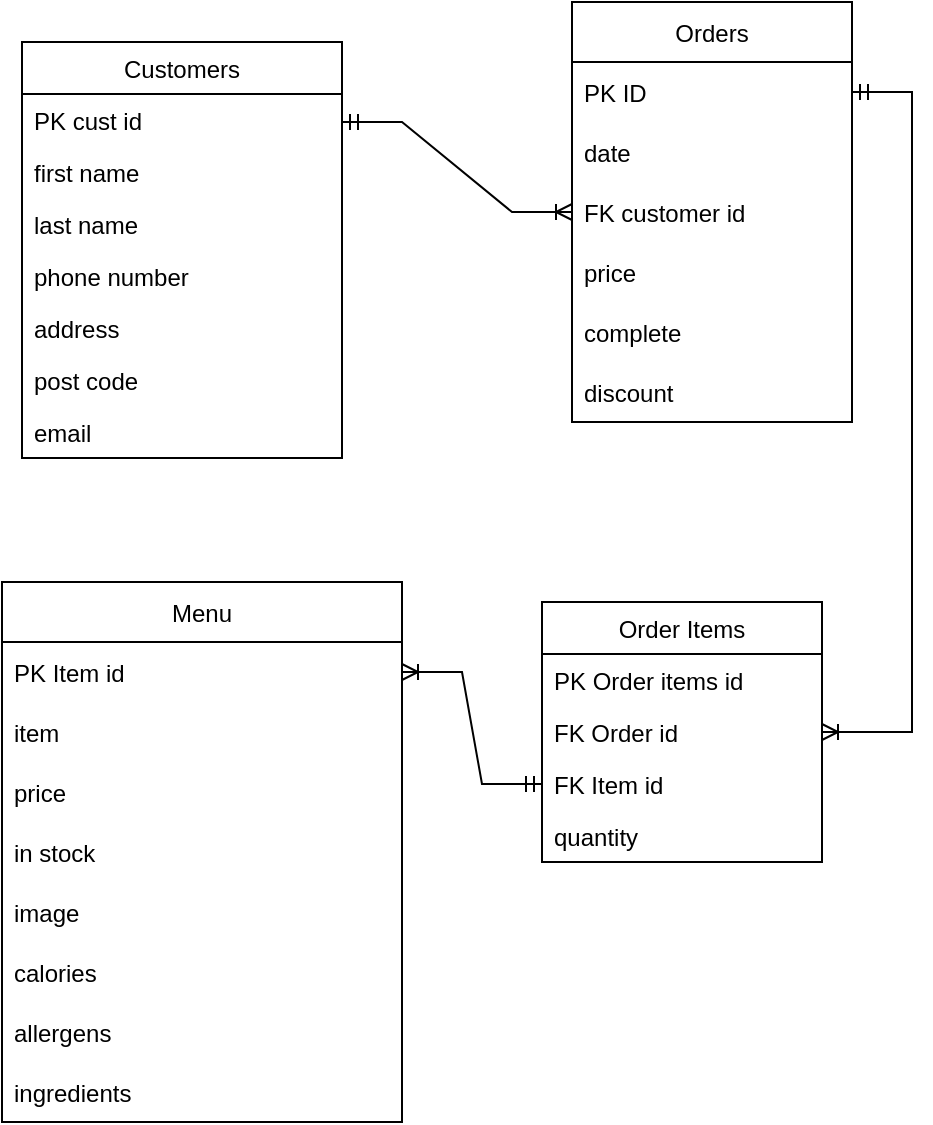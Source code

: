 <mxfile version="20.3.3" type="device"><diagram id="SpidWiOkzRL_dolXl-iy" name="Page-1"><mxGraphModel dx="526" dy="450" grid="1" gridSize="10" guides="1" tooltips="1" connect="1" arrows="1" fold="1" page="1" pageScale="1" pageWidth="850" pageHeight="1100" math="0" shadow="0"><root><mxCell id="0"/><mxCell id="1" parent="0"/><mxCell id="k_p11aE7fIs-qhONr2Nt-7" value="Customers" style="swimlane;fontStyle=0;childLayout=stackLayout;horizontal=1;startSize=26;fillColor=none;horizontalStack=0;resizeParent=1;resizeParentMax=0;resizeLast=0;collapsible=1;marginBottom=0;" vertex="1" parent="1"><mxGeometry x="80" y="80" width="160" height="208" as="geometry"/></mxCell><mxCell id="k_p11aE7fIs-qhONr2Nt-8" value="PK cust id" style="text;strokeColor=none;fillColor=none;align=left;verticalAlign=top;spacingLeft=4;spacingRight=4;overflow=hidden;rotatable=0;points=[[0,0.5],[1,0.5]];portConstraint=eastwest;" vertex="1" parent="k_p11aE7fIs-qhONr2Nt-7"><mxGeometry y="26" width="160" height="26" as="geometry"/></mxCell><mxCell id="k_p11aE7fIs-qhONr2Nt-9" value="first name    " style="text;strokeColor=none;fillColor=none;align=left;verticalAlign=top;spacingLeft=4;spacingRight=4;overflow=hidden;rotatable=0;points=[[0,0.5],[1,0.5]];portConstraint=eastwest;" vertex="1" parent="k_p11aE7fIs-qhONr2Nt-7"><mxGeometry y="52" width="160" height="26" as="geometry"/></mxCell><mxCell id="k_p11aE7fIs-qhONr2Nt-10" value="last name" style="text;strokeColor=none;fillColor=none;align=left;verticalAlign=top;spacingLeft=4;spacingRight=4;overflow=hidden;rotatable=0;points=[[0,0.5],[1,0.5]];portConstraint=eastwest;" vertex="1" parent="k_p11aE7fIs-qhONr2Nt-7"><mxGeometry y="78" width="160" height="26" as="geometry"/></mxCell><mxCell id="k_p11aE7fIs-qhONr2Nt-14" value="phone number" style="text;strokeColor=none;fillColor=none;align=left;verticalAlign=top;spacingLeft=4;spacingRight=4;overflow=hidden;rotatable=0;points=[[0,0.5],[1,0.5]];portConstraint=eastwest;" vertex="1" parent="k_p11aE7fIs-qhONr2Nt-7"><mxGeometry y="104" width="160" height="26" as="geometry"/></mxCell><mxCell id="k_p11aE7fIs-qhONr2Nt-11" value="address" style="text;strokeColor=none;fillColor=none;align=left;verticalAlign=top;spacingLeft=4;spacingRight=4;overflow=hidden;rotatable=0;points=[[0,0.5],[1,0.5]];portConstraint=eastwest;" vertex="1" parent="k_p11aE7fIs-qhONr2Nt-7"><mxGeometry y="130" width="160" height="26" as="geometry"/></mxCell><mxCell id="k_p11aE7fIs-qhONr2Nt-12" value="post code" style="text;strokeColor=none;fillColor=none;align=left;verticalAlign=top;spacingLeft=4;spacingRight=4;overflow=hidden;rotatable=0;points=[[0,0.5],[1,0.5]];portConstraint=eastwest;" vertex="1" parent="k_p11aE7fIs-qhONr2Nt-7"><mxGeometry y="156" width="160" height="26" as="geometry"/></mxCell><mxCell id="k_p11aE7fIs-qhONr2Nt-13" value="email" style="text;strokeColor=none;fillColor=none;align=left;verticalAlign=top;spacingLeft=4;spacingRight=4;overflow=hidden;rotatable=0;points=[[0,0.5],[1,0.5]];portConstraint=eastwest;" vertex="1" parent="k_p11aE7fIs-qhONr2Nt-7"><mxGeometry y="182" width="160" height="26" as="geometry"/></mxCell><mxCell id="k_p11aE7fIs-qhONr2Nt-16" value="Menu" style="swimlane;fontStyle=0;childLayout=stackLayout;horizontal=1;startSize=30;horizontalStack=0;resizeParent=1;resizeParentMax=0;resizeLast=0;collapsible=1;marginBottom=0;" vertex="1" parent="1"><mxGeometry x="70" y="350" width="200" height="270" as="geometry"/></mxCell><mxCell id="k_p11aE7fIs-qhONr2Nt-17" value="PK Item id" style="text;strokeColor=none;fillColor=none;align=left;verticalAlign=middle;spacingLeft=4;spacingRight=4;overflow=hidden;points=[[0,0.5],[1,0.5]];portConstraint=eastwest;rotatable=0;" vertex="1" parent="k_p11aE7fIs-qhONr2Nt-16"><mxGeometry y="30" width="200" height="30" as="geometry"/></mxCell><mxCell id="k_p11aE7fIs-qhONr2Nt-18" value="item" style="text;strokeColor=none;fillColor=none;align=left;verticalAlign=middle;spacingLeft=4;spacingRight=4;overflow=hidden;points=[[0,0.5],[1,0.5]];portConstraint=eastwest;rotatable=0;" vertex="1" parent="k_p11aE7fIs-qhONr2Nt-16"><mxGeometry y="60" width="200" height="30" as="geometry"/></mxCell><mxCell id="k_p11aE7fIs-qhONr2Nt-19" value="price" style="text;strokeColor=none;fillColor=none;align=left;verticalAlign=middle;spacingLeft=4;spacingRight=4;overflow=hidden;points=[[0,0.5],[1,0.5]];portConstraint=eastwest;rotatable=0;" vertex="1" parent="k_p11aE7fIs-qhONr2Nt-16"><mxGeometry y="90" width="200" height="30" as="geometry"/></mxCell><mxCell id="k_p11aE7fIs-qhONr2Nt-20" value="in stock" style="text;strokeColor=none;fillColor=none;align=left;verticalAlign=middle;spacingLeft=4;spacingRight=4;overflow=hidden;points=[[0,0.5],[1,0.5]];portConstraint=eastwest;rotatable=0;" vertex="1" parent="k_p11aE7fIs-qhONr2Nt-16"><mxGeometry y="120" width="200" height="30" as="geometry"/></mxCell><mxCell id="k_p11aE7fIs-qhONr2Nt-21" value="image" style="text;strokeColor=none;fillColor=none;align=left;verticalAlign=middle;spacingLeft=4;spacingRight=4;overflow=hidden;points=[[0,0.5],[1,0.5]];portConstraint=eastwest;rotatable=0;" vertex="1" parent="k_p11aE7fIs-qhONr2Nt-16"><mxGeometry y="150" width="200" height="30" as="geometry"/></mxCell><mxCell id="k_p11aE7fIs-qhONr2Nt-22" value="calories" style="text;strokeColor=none;fillColor=none;align=left;verticalAlign=middle;spacingLeft=4;spacingRight=4;overflow=hidden;points=[[0,0.5],[1,0.5]];portConstraint=eastwest;rotatable=0;" vertex="1" parent="k_p11aE7fIs-qhONr2Nt-16"><mxGeometry y="180" width="200" height="30" as="geometry"/></mxCell><mxCell id="k_p11aE7fIs-qhONr2Nt-23" value="allergens" style="text;strokeColor=none;fillColor=none;align=left;verticalAlign=middle;spacingLeft=4;spacingRight=4;overflow=hidden;points=[[0,0.5],[1,0.5]];portConstraint=eastwest;rotatable=0;" vertex="1" parent="k_p11aE7fIs-qhONr2Nt-16"><mxGeometry y="210" width="200" height="30" as="geometry"/></mxCell><mxCell id="k_p11aE7fIs-qhONr2Nt-24" value="ingredients" style="text;strokeColor=none;fillColor=none;align=left;verticalAlign=middle;spacingLeft=4;spacingRight=4;overflow=hidden;points=[[0,0.5],[1,0.5]];portConstraint=eastwest;rotatable=0;" vertex="1" parent="k_p11aE7fIs-qhONr2Nt-16"><mxGeometry y="240" width="200" height="30" as="geometry"/></mxCell><mxCell id="k_p11aE7fIs-qhONr2Nt-25" value="Orders" style="swimlane;fontStyle=0;childLayout=stackLayout;horizontal=1;startSize=30;horizontalStack=0;resizeParent=1;resizeParentMax=0;resizeLast=0;collapsible=1;marginBottom=0;" vertex="1" parent="1"><mxGeometry x="355" y="60" width="140" height="210" as="geometry"/></mxCell><mxCell id="k_p11aE7fIs-qhONr2Nt-26" value="PK ID" style="text;strokeColor=none;fillColor=none;align=left;verticalAlign=middle;spacingLeft=4;spacingRight=4;overflow=hidden;points=[[0,0.5],[1,0.5]];portConstraint=eastwest;rotatable=0;" vertex="1" parent="k_p11aE7fIs-qhONr2Nt-25"><mxGeometry y="30" width="140" height="30" as="geometry"/></mxCell><mxCell id="k_p11aE7fIs-qhONr2Nt-27" value="date" style="text;strokeColor=none;fillColor=none;align=left;verticalAlign=middle;spacingLeft=4;spacingRight=4;overflow=hidden;points=[[0,0.5],[1,0.5]];portConstraint=eastwest;rotatable=0;" vertex="1" parent="k_p11aE7fIs-qhONr2Nt-25"><mxGeometry y="60" width="140" height="30" as="geometry"/></mxCell><mxCell id="k_p11aE7fIs-qhONr2Nt-28" value="FK customer id" style="text;strokeColor=none;fillColor=none;align=left;verticalAlign=middle;spacingLeft=4;spacingRight=4;overflow=hidden;points=[[0,0.5],[1,0.5]];portConstraint=eastwest;rotatable=0;" vertex="1" parent="k_p11aE7fIs-qhONr2Nt-25"><mxGeometry y="90" width="140" height="30" as="geometry"/></mxCell><mxCell id="k_p11aE7fIs-qhONr2Nt-30" value="price" style="text;strokeColor=none;fillColor=none;align=left;verticalAlign=middle;spacingLeft=4;spacingRight=4;overflow=hidden;points=[[0,0.5],[1,0.5]];portConstraint=eastwest;rotatable=0;" vertex="1" parent="k_p11aE7fIs-qhONr2Nt-25"><mxGeometry y="120" width="140" height="30" as="geometry"/></mxCell><mxCell id="k_p11aE7fIs-qhONr2Nt-31" value="complete" style="text;strokeColor=none;fillColor=none;align=left;verticalAlign=middle;spacingLeft=4;spacingRight=4;overflow=hidden;points=[[0,0.5],[1,0.5]];portConstraint=eastwest;rotatable=0;" vertex="1" parent="k_p11aE7fIs-qhONr2Nt-25"><mxGeometry y="150" width="140" height="30" as="geometry"/></mxCell><mxCell id="k_p11aE7fIs-qhONr2Nt-32" value="discount" style="text;strokeColor=none;fillColor=none;align=left;verticalAlign=middle;spacingLeft=4;spacingRight=4;overflow=hidden;points=[[0,0.5],[1,0.5]];portConstraint=eastwest;rotatable=0;" vertex="1" parent="k_p11aE7fIs-qhONr2Nt-25"><mxGeometry y="180" width="140" height="30" as="geometry"/></mxCell><mxCell id="k_p11aE7fIs-qhONr2Nt-33" value="" style="edgeStyle=entityRelationEdgeStyle;fontSize=12;html=1;endArrow=ERoneToMany;startArrow=ERmandOne;rounded=0;entryX=0;entryY=0.5;entryDx=0;entryDy=0;" edge="1" parent="1" target="k_p11aE7fIs-qhONr2Nt-28"><mxGeometry width="100" height="100" relative="1" as="geometry"><mxPoint x="240" y="120" as="sourcePoint"/><mxPoint x="340" y="20" as="targetPoint"/></mxGeometry></mxCell><mxCell id="k_p11aE7fIs-qhONr2Nt-34" value="Order Items" style="swimlane;fontStyle=0;childLayout=stackLayout;horizontal=1;startSize=26;fillColor=none;horizontalStack=0;resizeParent=1;resizeParentMax=0;resizeLast=0;collapsible=1;marginBottom=0;" vertex="1" parent="1"><mxGeometry x="340" y="360" width="140" height="130" as="geometry"/></mxCell><mxCell id="k_p11aE7fIs-qhONr2Nt-35" value="PK Order items id" style="text;strokeColor=none;fillColor=none;align=left;verticalAlign=top;spacingLeft=4;spacingRight=4;overflow=hidden;rotatable=0;points=[[0,0.5],[1,0.5]];portConstraint=eastwest;" vertex="1" parent="k_p11aE7fIs-qhONr2Nt-34"><mxGeometry y="26" width="140" height="26" as="geometry"/></mxCell><mxCell id="k_p11aE7fIs-qhONr2Nt-36" value="FK Order id" style="text;strokeColor=none;fillColor=none;align=left;verticalAlign=top;spacingLeft=4;spacingRight=4;overflow=hidden;rotatable=0;points=[[0,0.5],[1,0.5]];portConstraint=eastwest;" vertex="1" parent="k_p11aE7fIs-qhONr2Nt-34"><mxGeometry y="52" width="140" height="26" as="geometry"/></mxCell><mxCell id="k_p11aE7fIs-qhONr2Nt-37" value="FK Item id" style="text;strokeColor=none;fillColor=none;align=left;verticalAlign=top;spacingLeft=4;spacingRight=4;overflow=hidden;rotatable=0;points=[[0,0.5],[1,0.5]];portConstraint=eastwest;" vertex="1" parent="k_p11aE7fIs-qhONr2Nt-34"><mxGeometry y="78" width="140" height="26" as="geometry"/></mxCell><mxCell id="k_p11aE7fIs-qhONr2Nt-38" value="quantity" style="text;strokeColor=none;fillColor=none;align=left;verticalAlign=top;spacingLeft=4;spacingRight=4;overflow=hidden;rotatable=0;points=[[0,0.5],[1,0.5]];portConstraint=eastwest;" vertex="1" parent="k_p11aE7fIs-qhONr2Nt-34"><mxGeometry y="104" width="140" height="26" as="geometry"/></mxCell><mxCell id="k_p11aE7fIs-qhONr2Nt-43" value="" style="edgeStyle=entityRelationEdgeStyle;fontSize=12;html=1;endArrow=ERoneToMany;startArrow=ERmandOne;rounded=0;" edge="1" parent="1" source="k_p11aE7fIs-qhONr2Nt-26" target="k_p11aE7fIs-qhONr2Nt-36"><mxGeometry width="100" height="100" relative="1" as="geometry"><mxPoint x="255" y="350" as="sourcePoint"/><mxPoint x="355" y="250" as="targetPoint"/></mxGeometry></mxCell><mxCell id="k_p11aE7fIs-qhONr2Nt-44" value="" style="edgeStyle=entityRelationEdgeStyle;fontSize=12;html=1;endArrow=ERoneToMany;startArrow=ERmandOne;rounded=0;" edge="1" parent="1" source="k_p11aE7fIs-qhONr2Nt-37" target="k_p11aE7fIs-qhONr2Nt-17"><mxGeometry width="100" height="100" relative="1" as="geometry"><mxPoint x="310" y="460" as="sourcePoint"/><mxPoint x="330" y="250" as="targetPoint"/></mxGeometry></mxCell></root></mxGraphModel></diagram></mxfile>